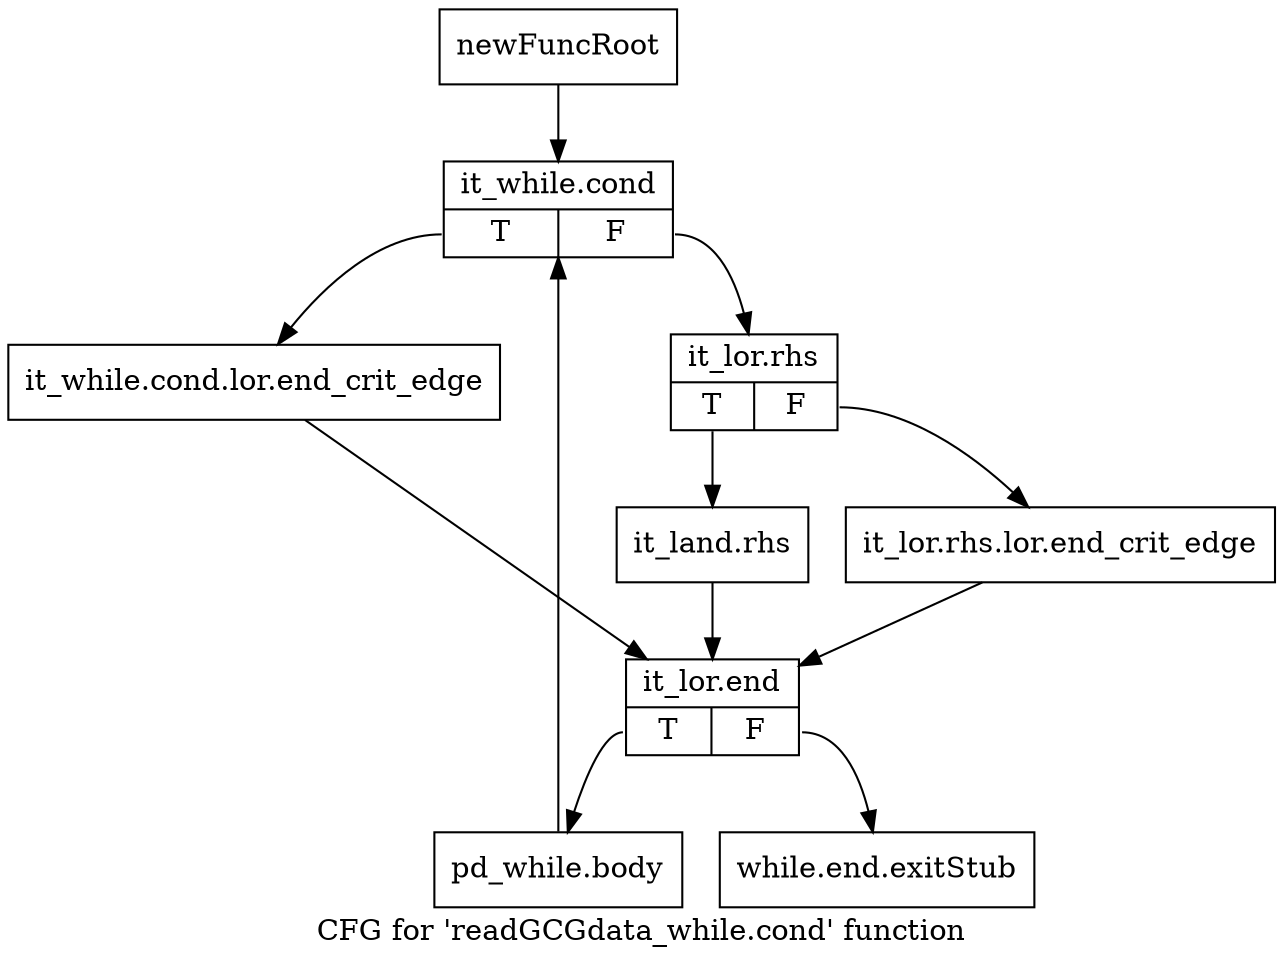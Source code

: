 digraph "CFG for 'readGCGdata_while.cond' function" {
	label="CFG for 'readGCGdata_while.cond' function";

	Node0x34813e0 [shape=record,label="{newFuncRoot}"];
	Node0x34813e0 -> Node0x3481860;
	Node0x3481810 [shape=record,label="{while.end.exitStub}"];
	Node0x3481860 [shape=record,label="{it_while.cond|{<s0>T|<s1>F}}"];
	Node0x3481860:s0 -> Node0x34819a0;
	Node0x3481860:s1 -> Node0x34818b0;
	Node0x34818b0 [shape=record,label="{it_lor.rhs|{<s0>T|<s1>F}}"];
	Node0x34818b0:s0 -> Node0x3481950;
	Node0x34818b0:s1 -> Node0x3481900;
	Node0x3481900 [shape=record,label="{it_lor.rhs.lor.end_crit_edge}"];
	Node0x3481900 -> Node0x34819f0;
	Node0x3481950 [shape=record,label="{it_land.rhs}"];
	Node0x3481950 -> Node0x34819f0;
	Node0x34819a0 [shape=record,label="{it_while.cond.lor.end_crit_edge}"];
	Node0x34819a0 -> Node0x34819f0;
	Node0x34819f0 [shape=record,label="{it_lor.end|{<s0>T|<s1>F}}"];
	Node0x34819f0:s0 -> Node0x3481a40;
	Node0x34819f0:s1 -> Node0x3481810;
	Node0x3481a40 [shape=record,label="{pd_while.body}"];
	Node0x3481a40 -> Node0x3481860;
}
